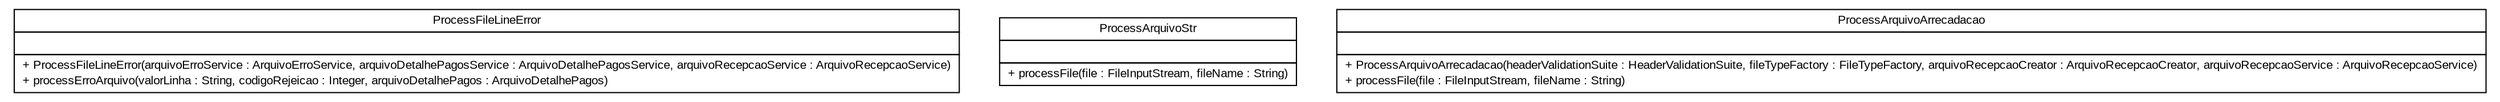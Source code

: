 #!/usr/local/bin/dot
#
# Class diagram 
# Generated by UMLGraph version R5_6 (http://www.umlgraph.org/)
#

digraph G {
	edge [fontname="arial",fontsize=10,labelfontname="arial",labelfontsize=10];
	node [fontname="arial",fontsize=10,shape=plaintext];
	nodesep=0.25;
	ranksep=0.5;
	// br.gov.to.sefaz.arr.processamento.process.ProcessFileLineError
	c11066 [label=<<table title="br.gov.to.sefaz.arr.processamento.process.ProcessFileLineError" border="0" cellborder="1" cellspacing="0" cellpadding="2" port="p" href="./ProcessFileLineError.html">
		<tr><td><table border="0" cellspacing="0" cellpadding="1">
<tr><td align="center" balign="center"> ProcessFileLineError </td></tr>
		</table></td></tr>
		<tr><td><table border="0" cellspacing="0" cellpadding="1">
<tr><td align="left" balign="left">  </td></tr>
		</table></td></tr>
		<tr><td><table border="0" cellspacing="0" cellpadding="1">
<tr><td align="left" balign="left"> + ProcessFileLineError(arquivoErroService : ArquivoErroService, arquivoDetalhePagosService : ArquivoDetalhePagosService, arquivoRecepcaoService : ArquivoRecepcaoService) </td></tr>
<tr><td align="left" balign="left"> + processErroArquivo(valorLinha : String, codigoRejeicao : Integer, arquivoDetalhePagos : ArquivoDetalhePagos) </td></tr>
		</table></td></tr>
		</table>>, URL="./ProcessFileLineError.html", fontname="arial", fontcolor="black", fontsize=10.0];
	// br.gov.to.sefaz.arr.processamento.process.ProcessArquivoStr
	c11067 [label=<<table title="br.gov.to.sefaz.arr.processamento.process.ProcessArquivoStr" border="0" cellborder="1" cellspacing="0" cellpadding="2" port="p" href="./ProcessArquivoStr.html">
		<tr><td><table border="0" cellspacing="0" cellpadding="1">
<tr><td align="center" balign="center"> ProcessArquivoStr </td></tr>
		</table></td></tr>
		<tr><td><table border="0" cellspacing="0" cellpadding="1">
<tr><td align="left" balign="left">  </td></tr>
		</table></td></tr>
		<tr><td><table border="0" cellspacing="0" cellpadding="1">
<tr><td align="left" balign="left"> + processFile(file : FileInputStream, fileName : String) </td></tr>
		</table></td></tr>
		</table>>, URL="./ProcessArquivoStr.html", fontname="arial", fontcolor="black", fontsize=10.0];
	// br.gov.to.sefaz.arr.processamento.process.ProcessArquivoArrecadacao
	c11068 [label=<<table title="br.gov.to.sefaz.arr.processamento.process.ProcessArquivoArrecadacao" border="0" cellborder="1" cellspacing="0" cellpadding="2" port="p" href="./ProcessArquivoArrecadacao.html">
		<tr><td><table border="0" cellspacing="0" cellpadding="1">
<tr><td align="center" balign="center"> ProcessArquivoArrecadacao </td></tr>
		</table></td></tr>
		<tr><td><table border="0" cellspacing="0" cellpadding="1">
<tr><td align="left" balign="left">  </td></tr>
		</table></td></tr>
		<tr><td><table border="0" cellspacing="0" cellpadding="1">
<tr><td align="left" balign="left"> + ProcessArquivoArrecadacao(headerValidationSuite : HeaderValidationSuite, fileTypeFactory : FileTypeFactory, arquivoRecepcaoCreator : ArquivoRecepcaoCreator, arquivoRecepcaoService : ArquivoRecepcaoService) </td></tr>
<tr><td align="left" balign="left"> + processFile(file : FileInputStream, fileName : String) </td></tr>
		</table></td></tr>
		</table>>, URL="./ProcessArquivoArrecadacao.html", fontname="arial", fontcolor="black", fontsize=10.0];
}

